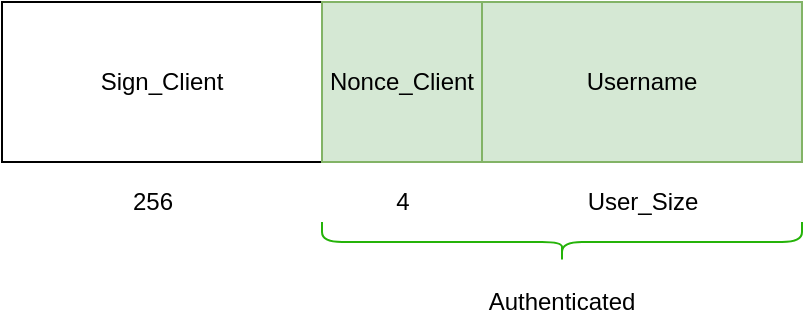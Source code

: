 <mxfile version="14.7.3" type="device"><diagram id="peeTCOlZJE3RpPJiNPz-" name="Page-1"><mxGraphModel dx="1355" dy="713" grid="1" gridSize="10" guides="1" tooltips="1" connect="1" arrows="1" fold="1" page="1" pageScale="1" pageWidth="827" pageHeight="1169" math="0" shadow="0"><root><mxCell id="0"/><mxCell id="1" parent="0"/><mxCell id="RsclF6Cl5SYnGODcT8lK-1" value="Sign_Client" style="rounded=0;whiteSpace=wrap;html=1;" parent="1" vertex="1"><mxGeometry x="80" y="120" width="160" height="80" as="geometry"/></mxCell><mxCell id="RsclF6Cl5SYnGODcT8lK-2" value="Nonce_Client" style="rounded=0;whiteSpace=wrap;html=1;fillColor=#d5e8d4;strokeColor=#82b366;" parent="1" vertex="1"><mxGeometry x="240" y="120" width="80" height="80" as="geometry"/></mxCell><mxCell id="RsclF6Cl5SYnGODcT8lK-4" value="Username" style="rounded=0;whiteSpace=wrap;html=1;fillColor=#d5e8d4;strokeColor=#82b366;" parent="1" vertex="1"><mxGeometry x="320" y="120" width="160" height="80" as="geometry"/></mxCell><mxCell id="RsclF6Cl5SYnGODcT8lK-5" value="256" style="text;html=1;align=center;verticalAlign=middle;resizable=0;points=[];autosize=1;strokeColor=none;" parent="1" vertex="1"><mxGeometry x="135" y="210" width="40" height="20" as="geometry"/></mxCell><mxCell id="RsclF6Cl5SYnGODcT8lK-6" value="4" style="text;html=1;align=center;verticalAlign=middle;resizable=0;points=[];autosize=1;strokeColor=none;" parent="1" vertex="1"><mxGeometry x="270" y="210" width="20" height="20" as="geometry"/></mxCell><mxCell id="RsclF6Cl5SYnGODcT8lK-7" value="User_Size" style="text;html=1;align=center;verticalAlign=middle;resizable=0;points=[];autosize=1;strokeColor=none;" parent="1" vertex="1"><mxGeometry x="365" y="210" width="70" height="20" as="geometry"/></mxCell><mxCell id="RsclF6Cl5SYnGODcT8lK-8" value="" style="shape=curlyBracket;whiteSpace=wrap;html=1;rounded=1;flipH=1;rotation=90;fillColor=none;strokeColor=#25B309;" parent="1" vertex="1"><mxGeometry x="350" y="120" width="20" height="240" as="geometry"/></mxCell><mxCell id="RsclF6Cl5SYnGODcT8lK-9" value="Authenticated" style="text;html=1;strokeColor=none;fillColor=none;align=center;verticalAlign=middle;whiteSpace=wrap;rounded=0;" parent="1" vertex="1"><mxGeometry x="340" y="260" width="40" height="20" as="geometry"/></mxCell></root></mxGraphModel></diagram></mxfile>